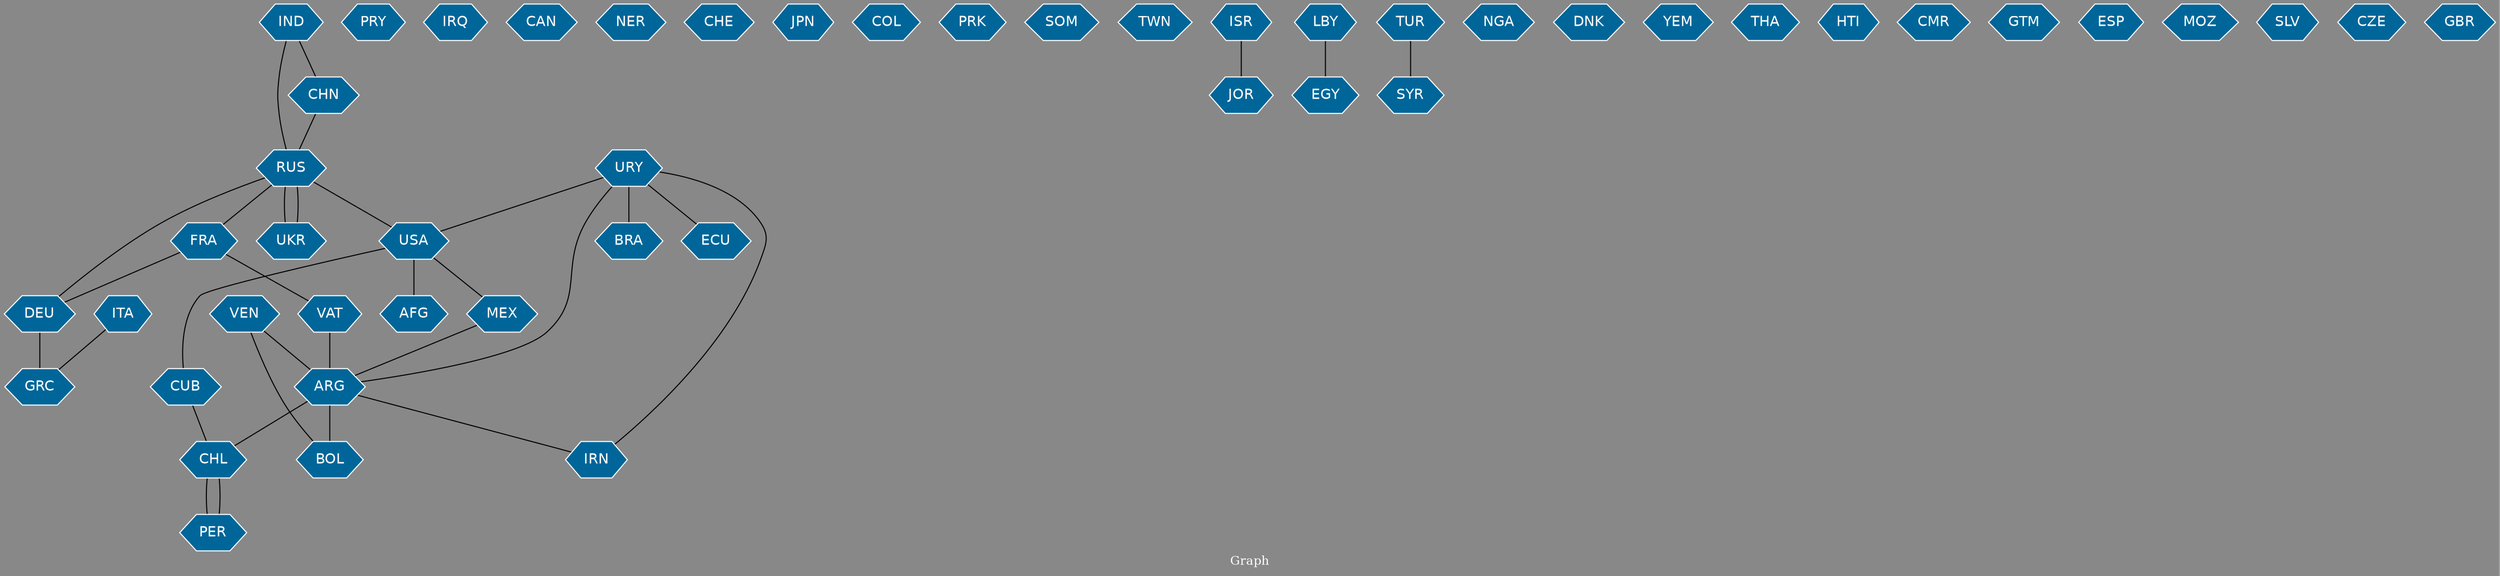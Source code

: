 // Countries together in item graph
graph {
	graph [bgcolor="#888888" fontcolor=white fontsize=12 label="Graph" outputorder=edgesfirst overlap=prism]
	node [color=white fillcolor="#006699" fontcolor=white fontname=Helvetica shape=hexagon style=filled]
	edge [arrowhead=open color=black fontcolor=white fontname=Courier fontsize=12]
		VAT [label=VAT]
		USA [label=USA]
		AFG [label=AFG]
		UKR [label=UKR]
		PRY [label=PRY]
		RUS [label=RUS]
		PER [label=PER]
		CHL [label=CHL]
		GRC [label=GRC]
		CUB [label=CUB]
		IRQ [label=IRQ]
		BRA [label=BRA]
		CAN [label=CAN]
		ARG [label=ARG]
		NER [label=NER]
		CHE [label=CHE]
		JPN [label=JPN]
		COL [label=COL]
		PRK [label=PRK]
		URY [label=URY]
		SOM [label=SOM]
		TWN [label=TWN]
		ECU [label=ECU]
		JOR [label=JOR]
		IRN [label=IRN]
		LBY [label=LBY]
		BOL [label=BOL]
		ISR [label=ISR]
		MEX [label=MEX]
		TUR [label=TUR]
		NGA [label=NGA]
		DNK [label=DNK]
		FRA [label=FRA]
		DEU [label=DEU]
		YEM [label=YEM]
		ITA [label=ITA]
		THA [label=THA]
		SYR [label=SYR]
		VEN [label=VEN]
		EGY [label=EGY]
		HTI [label=HTI]
		CMR [label=CMR]
		IND [label=IND]
		CHN [label=CHN]
		GTM [label=GTM]
		ESP [label=ESP]
		MOZ [label=MOZ]
		SLV [label=SLV]
		CZE [label=CZE]
		GBR [label=GBR]
			CHL -- PER [weight=1]
			TUR -- SYR [weight=1]
			ISR -- JOR [weight=1]
			UKR -- RUS [weight=1]
			ITA -- GRC [weight=1]
			VAT -- ARG [weight=1]
			VEN -- ARG [weight=1]
			RUS -- FRA [weight=1]
			VEN -- BOL [weight=1]
			URY -- USA [weight=1]
			IND -- RUS [weight=1]
			PER -- CHL [weight=3]
			URY -- BRA [weight=1]
			ARG -- IRN [weight=1]
			FRA -- VAT [weight=1]
			ARG -- BOL [weight=2]
			USA -- AFG [weight=1]
			ARG -- CHL [weight=1]
			IND -- CHN [weight=1]
			CUB -- CHL [weight=1]
			URY -- ECU [weight=1]
			USA -- MEX [weight=1]
			CHN -- RUS [weight=1]
			RUS -- USA [weight=1]
			USA -- CUB [weight=1]
			URY -- IRN [weight=1]
			RUS -- DEU [weight=1]
			MEX -- ARG [weight=1]
			DEU -- GRC [weight=2]
			LBY -- EGY [weight=1]
			RUS -- UKR [weight=3]
			FRA -- DEU [weight=1]
			URY -- ARG [weight=1]
}